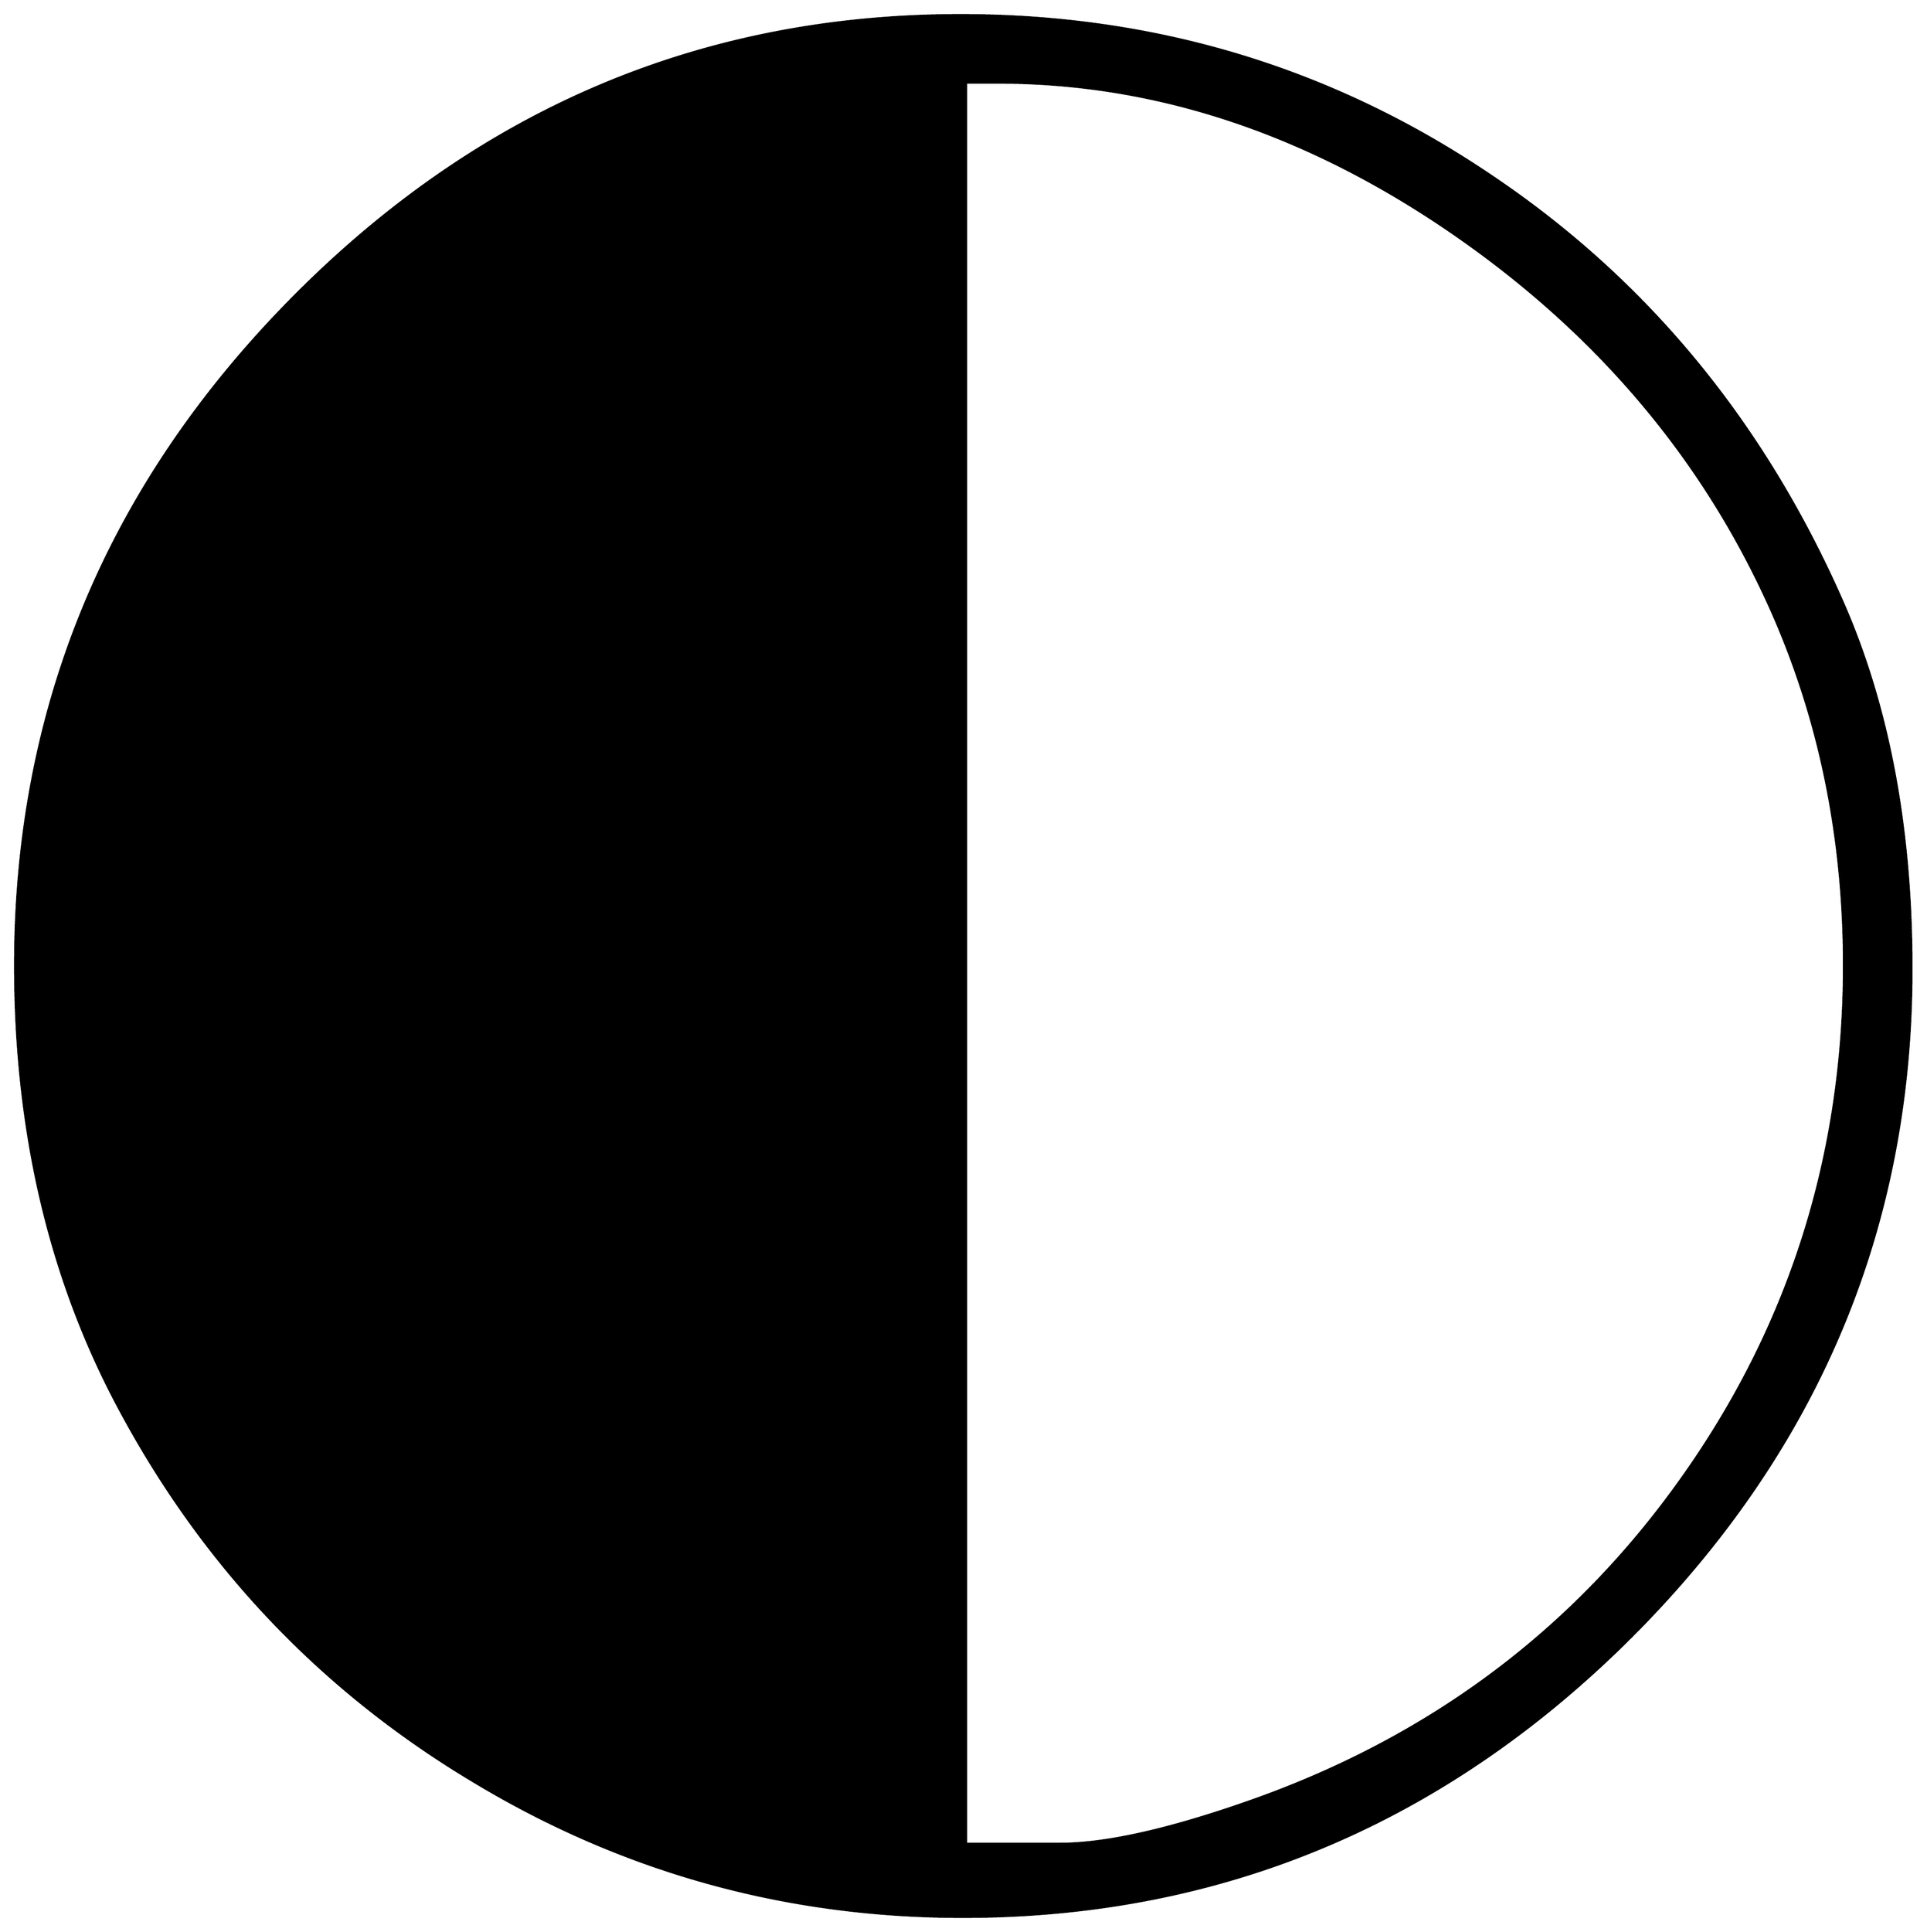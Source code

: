 


\begin{tikzpicture}[y=0.80pt, x=0.80pt, yscale=-1.0, xscale=1.0, inner sep=0pt, outer sep=0pt]
\begin{scope}[shift={(100.0,1726.0)},nonzero rule]
  \path[draw=.,fill=.,line width=1.600pt] (1771.0,-600.0) ..
    controls (1771.0,-370.0) and (1687.667,-171.667) ..
    (1521.0,-5.0) .. controls (1354.333,161.0) and (1156.0,244.0)
    .. (926.0,244.0) .. controls (768.0,244.0) and (622.0,203.333)
    .. (488.0,122.0) .. controls (354.0,41.333) and (249.667,-68.667)
    .. (175.0,-208.0) .. controls (113.0,-323.333) and
    (82.0,-455.0) .. (82.0,-603.0) .. controls (82.0,-833.0) and
    (164.667,-1031.333) .. (330.0,-1198.0) .. controls
    (496.0,-1365.333) and (694.0,-1449.0) .. (924.0,-1449.0) ..
    controls (1097.333,-1449.0) and (1254.333,-1401.667) ..
    (1395.0,-1307.0) .. controls (1533.667,-1214.333) and
    (1638.333,-1088.0) .. (1709.0,-928.0) .. controls
    (1750.333,-834.667) and (1771.0,-725.333) .. (1771.0,-600.0) --
    cycle(1711.0,-603.0) .. controls (1711.0,-722.333) and
    (1687.333,-832.333) .. (1640.0,-933.0) .. controls
    (1579.333,-1062.333) and (1486.333,-1170.0) .. (1361.0,-1256.0) ..
    controls (1231.667,-1344.667) and (1097.333,-1389.0) ..
    (958.0,-1389.0) -- (929.0,-1389.0) -- (929.0,179.0) --
    (1013.0,179.0) .. controls (1054.333,179.0) and (1111.667,166.0)
    .. (1185.0,140.0) .. controls (1344.333,83.333) and
    (1471.667,-12.333) .. (1567.0,-147.0) .. controls
    (1663.0,-282.333) and (1711.0,-434.333) .. (1711.0,-603.0) --
    cycle;
\end{scope}

\end{tikzpicture}

